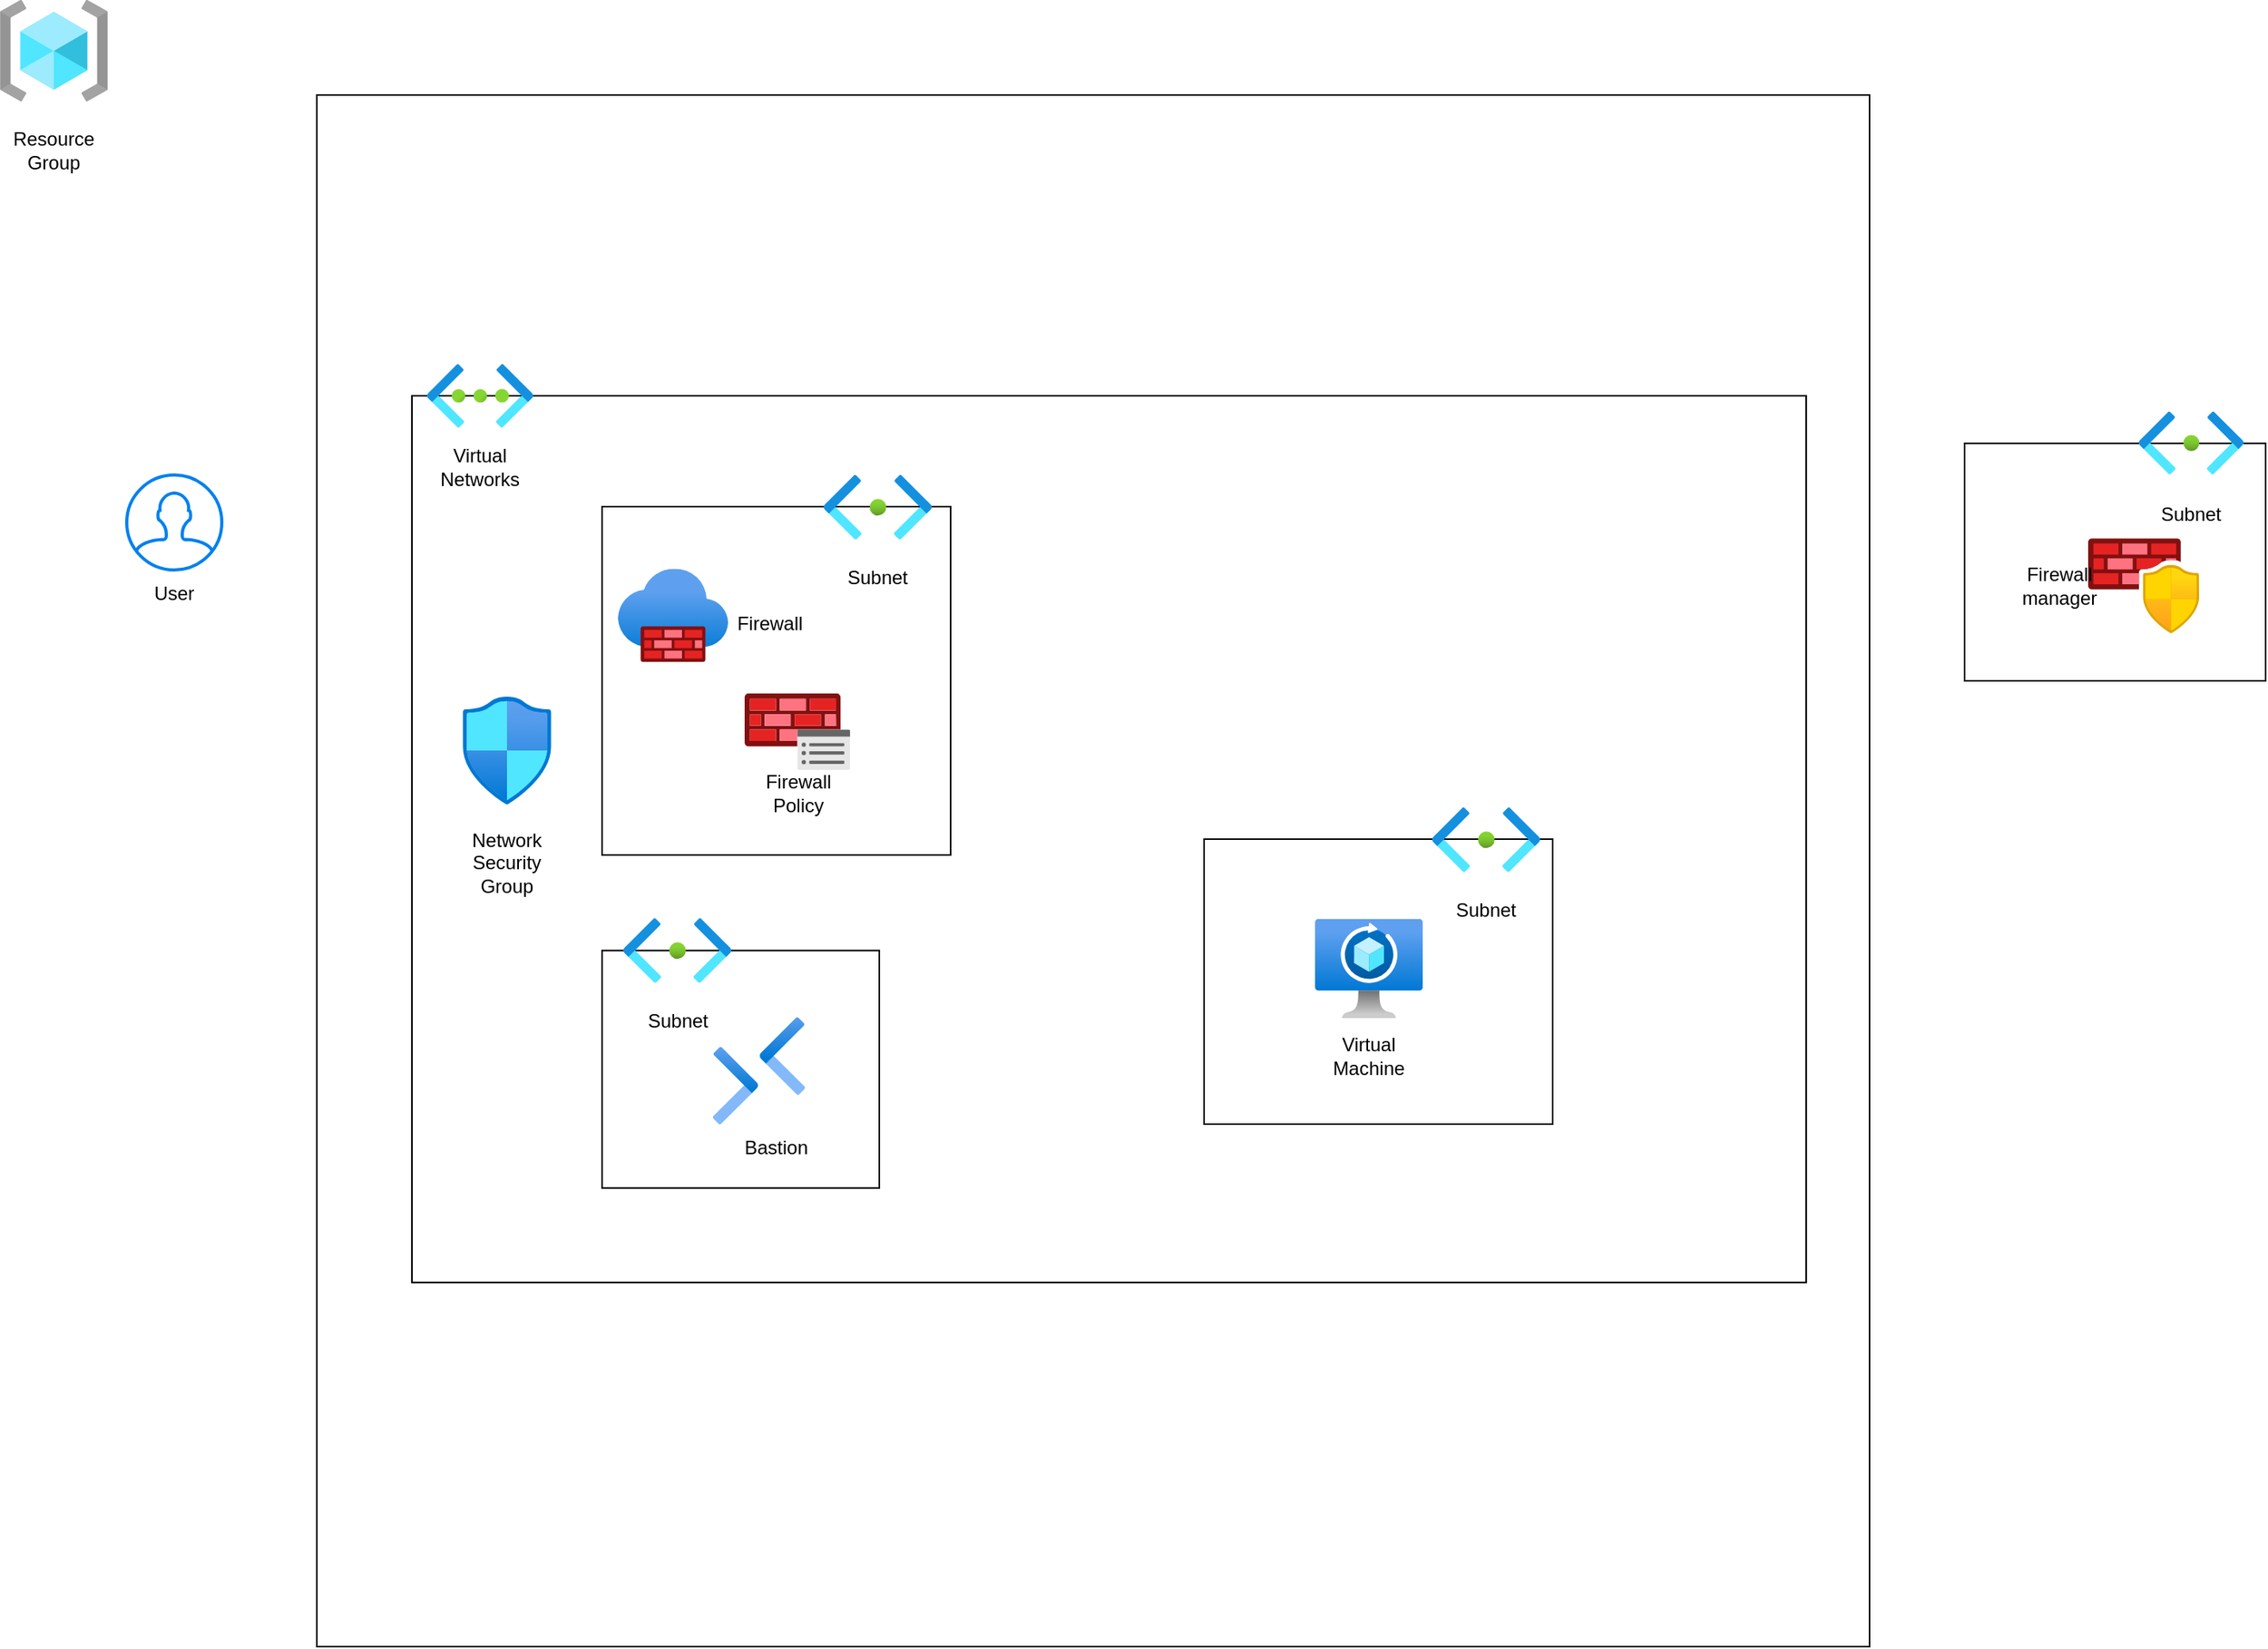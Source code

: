 <mxfile version="23.1.5" type="github">
  <diagram name="Page-1" id="rbhh-LLPLzyjg0o7bcGs">
    <mxGraphModel dx="2229" dy="1652" grid="1" gridSize="10" guides="1" tooltips="1" connect="1" arrows="1" fold="1" page="1" pageScale="1" pageWidth="850" pageHeight="1100" math="0" shadow="0">
      <root>
        <mxCell id="0" />
        <mxCell id="1" parent="0" />
        <mxCell id="xnxbj8NPCQGm7oIH2xkB-62" value="" style="rounded=0;whiteSpace=wrap;html=1;" vertex="1" parent="1">
          <mxGeometry x="1020" y="90" width="190" height="150" as="geometry" />
        </mxCell>
        <mxCell id="xnxbj8NPCQGm7oIH2xkB-47" value="" style="whiteSpace=wrap;html=1;aspect=fixed;" vertex="1" parent="1">
          <mxGeometry x="-20" y="-130" width="980" height="980" as="geometry" />
        </mxCell>
        <mxCell id="xnxbj8NPCQGm7oIH2xkB-36" value="" style="rounded=0;whiteSpace=wrap;html=1;" vertex="1" parent="1">
          <mxGeometry x="40" y="60" width="880" height="560" as="geometry" />
        </mxCell>
        <mxCell id="xnxbj8NPCQGm7oIH2xkB-12" value="" style="group" vertex="1" connectable="0" parent="1">
          <mxGeometry x="49.5" y="40.0" width="67" height="79.64" as="geometry" />
        </mxCell>
        <mxCell id="xnxbj8NPCQGm7oIH2xkB-6" value="" style="image;aspect=fixed;html=1;points=[];align=center;fontSize=12;image=img/lib/azure2/networking/Virtual_Networks.svg;" vertex="1" parent="xnxbj8NPCQGm7oIH2xkB-12">
          <mxGeometry width="67" height="40" as="geometry" />
        </mxCell>
        <mxCell id="xnxbj8NPCQGm7oIH2xkB-11" value="Virtual Networks" style="text;strokeColor=none;align=center;fillColor=none;html=1;verticalAlign=middle;whiteSpace=wrap;rounded=0;" vertex="1" parent="xnxbj8NPCQGm7oIH2xkB-12">
          <mxGeometry x="3.5" y="49.64" width="60" height="30" as="geometry" />
        </mxCell>
        <mxCell id="xnxbj8NPCQGm7oIH2xkB-26" value="" style="group" vertex="1" connectable="0" parent="1">
          <mxGeometry x="-220" y="-190" width="68" height="110" as="geometry" />
        </mxCell>
        <mxCell id="xnxbj8NPCQGm7oIH2xkB-9" value="" style="image;aspect=fixed;html=1;points=[];align=center;fontSize=12;image=img/lib/azure2/general/Resource_Groups.svg;" vertex="1" parent="xnxbj8NPCQGm7oIH2xkB-26">
          <mxGeometry width="68" height="64" as="geometry" />
        </mxCell>
        <mxCell id="xnxbj8NPCQGm7oIH2xkB-25" value="Resource Group" style="text;strokeColor=none;align=center;fillColor=none;html=1;verticalAlign=middle;whiteSpace=wrap;rounded=0;" vertex="1" parent="xnxbj8NPCQGm7oIH2xkB-26">
          <mxGeometry x="4" y="80" width="60" height="30" as="geometry" />
        </mxCell>
        <mxCell id="xnxbj8NPCQGm7oIH2xkB-27" value="" style="group" vertex="1" connectable="0" parent="1">
          <mxGeometry x="-140" y="110" width="60" height="90" as="geometry" />
        </mxCell>
        <mxCell id="xnxbj8NPCQGm7oIH2xkB-10" value="" style="html=1;verticalLabelPosition=bottom;align=center;labelBackgroundColor=#ffffff;verticalAlign=top;strokeWidth=2;strokeColor=#0080F0;shadow=0;dashed=0;shape=mxgraph.ios7.icons.user;container=0;" vertex="1" parent="xnxbj8NPCQGm7oIH2xkB-27">
          <mxGeometry width="60" height="60" as="geometry" />
        </mxCell>
        <mxCell id="xnxbj8NPCQGm7oIH2xkB-22" value="User" style="text;strokeColor=none;align=center;fillColor=none;html=1;verticalAlign=middle;whiteSpace=wrap;rounded=0;" vertex="1" parent="xnxbj8NPCQGm7oIH2xkB-27">
          <mxGeometry y="60" width="60" height="30" as="geometry" />
        </mxCell>
        <mxCell id="xnxbj8NPCQGm7oIH2xkB-33" value="" style="group" vertex="1" connectable="0" parent="1">
          <mxGeometry x="70" y="250.0" width="60" height="120" as="geometry" />
        </mxCell>
        <mxCell id="xnxbj8NPCQGm7oIH2xkB-5" value="" style="image;aspect=fixed;html=1;points=[];align=center;fontSize=12;image=img/lib/azure2/networking/Network_Security_Groups.svg;" vertex="1" parent="xnxbj8NPCQGm7oIH2xkB-33">
          <mxGeometry x="2" width="56.0" height="68" as="geometry" />
        </mxCell>
        <mxCell id="xnxbj8NPCQGm7oIH2xkB-32" value="Network Security Group" style="text;strokeColor=none;align=center;fillColor=none;html=1;verticalAlign=middle;whiteSpace=wrap;rounded=0;" vertex="1" parent="xnxbj8NPCQGm7oIH2xkB-33">
          <mxGeometry y="90" width="60" height="30" as="geometry" />
        </mxCell>
        <mxCell id="xnxbj8NPCQGm7oIH2xkB-54" value="" style="group" vertex="1" connectable="0" parent="1">
          <mxGeometry x="160" y="390" width="175" height="170.34" as="geometry" />
        </mxCell>
        <mxCell id="xnxbj8NPCQGm7oIH2xkB-42" value="" style="rounded=0;whiteSpace=wrap;html=1;" vertex="1" parent="xnxbj8NPCQGm7oIH2xkB-54">
          <mxGeometry y="20.34" width="175" height="150" as="geometry" />
        </mxCell>
        <mxCell id="xnxbj8NPCQGm7oIH2xkB-24" value="" style="group" vertex="1" connectable="0" parent="xnxbj8NPCQGm7oIH2xkB-54">
          <mxGeometry x="70" y="62.34" width="70" height="98" as="geometry" />
        </mxCell>
        <mxCell id="xnxbj8NPCQGm7oIH2xkB-2" value="" style="image;aspect=fixed;html=1;points=[];align=center;fontSize=12;image=img/lib/azure2/networking/Bastions.svg;" vertex="1" parent="xnxbj8NPCQGm7oIH2xkB-24">
          <mxGeometry width="58.0" height="68" as="geometry" />
        </mxCell>
        <mxCell id="xnxbj8NPCQGm7oIH2xkB-23" value="Bastion" style="text;strokeColor=none;align=center;fillColor=none;html=1;verticalAlign=middle;whiteSpace=wrap;rounded=0;" vertex="1" parent="xnxbj8NPCQGm7oIH2xkB-24">
          <mxGeometry x="10" y="68" width="60" height="30" as="geometry" />
        </mxCell>
        <mxCell id="xnxbj8NPCQGm7oIH2xkB-43" value="" style="group" vertex="1" connectable="0" parent="xnxbj8NPCQGm7oIH2xkB-54">
          <mxGeometry x="13.5" width="68" height="80" as="geometry" />
        </mxCell>
        <mxCell id="xnxbj8NPCQGm7oIH2xkB-44" value="" style="image;aspect=fixed;html=1;points=[];align=center;fontSize=12;image=img/lib/azure2/networking/Subnet.svg;" vertex="1" parent="xnxbj8NPCQGm7oIH2xkB-43">
          <mxGeometry width="68" height="40.72" as="geometry" />
        </mxCell>
        <mxCell id="xnxbj8NPCQGm7oIH2xkB-45" value="Subnet" style="text;strokeColor=none;align=center;fillColor=none;html=1;verticalAlign=middle;whiteSpace=wrap;rounded=0;" vertex="1" parent="xnxbj8NPCQGm7oIH2xkB-43">
          <mxGeometry x="4" y="50" width="60" height="30" as="geometry" />
        </mxCell>
        <mxCell id="xnxbj8NPCQGm7oIH2xkB-55" value="" style="group" vertex="1" connectable="0" parent="1">
          <mxGeometry x="1050" y="150" width="118" height="60" as="geometry" />
        </mxCell>
        <mxCell id="xnxbj8NPCQGm7oIH2xkB-39" value="" style="image;aspect=fixed;html=1;points=[];align=center;fontSize=12;image=img/lib/azure2/networking/Azure_Firewall_Manager.svg;" vertex="1" parent="xnxbj8NPCQGm7oIH2xkB-55">
          <mxGeometry x="48" width="70" height="60" as="geometry" />
        </mxCell>
        <mxCell id="xnxbj8NPCQGm7oIH2xkB-40" value="Firewall manager" style="text;strokeColor=none;align=center;fillColor=none;html=1;verticalAlign=middle;whiteSpace=wrap;rounded=0;" vertex="1" parent="xnxbj8NPCQGm7oIH2xkB-55">
          <mxGeometry y="15" width="60" height="30" as="geometry" />
        </mxCell>
        <mxCell id="xnxbj8NPCQGm7oIH2xkB-57" value="" style="group" vertex="1" connectable="0" parent="1">
          <mxGeometry x="160" y="110" width="237.66" height="260" as="geometry" />
        </mxCell>
        <mxCell id="xnxbj8NPCQGm7oIH2xkB-48" value="" style="whiteSpace=wrap;html=1;aspect=fixed;" vertex="1" parent="xnxbj8NPCQGm7oIH2xkB-57">
          <mxGeometry y="20" width="220" height="220" as="geometry" />
        </mxCell>
        <mxCell id="xnxbj8NPCQGm7oIH2xkB-49" value="" style="group" vertex="1" connectable="0" parent="xnxbj8NPCQGm7oIH2xkB-57">
          <mxGeometry x="10" y="24.83" width="227.66" height="235.17" as="geometry" />
        </mxCell>
        <mxCell id="xnxbj8NPCQGm7oIH2xkB-17" value="" style="group" vertex="1" connectable="0" parent="xnxbj8NPCQGm7oIH2xkB-49">
          <mxGeometry x="5.5" y="5.066" width="222.16" height="186.176" as="geometry" />
        </mxCell>
        <mxCell id="xnxbj8NPCQGm7oIH2xkB-16" value="Firewall" style="text;strokeColor=none;align=center;fillColor=none;html=1;verticalAlign=middle;whiteSpace=wrap;rounded=0;" vertex="1" parent="xnxbj8NPCQGm7oIH2xkB-17">
          <mxGeometry x="60.0" y="48.994" width="60.0" height="29.396" as="geometry" />
        </mxCell>
        <mxCell id="xnxbj8NPCQGm7oIH2xkB-3" value="" style="image;aspect=fixed;html=1;points=[];align=center;fontSize=12;image=img/lib/azure2/networking/Firewalls.svg;" vertex="1" parent="xnxbj8NPCQGm7oIH2xkB-49">
          <mxGeometry y="34.462" width="69.571" height="58.792" as="geometry" />
        </mxCell>
        <mxCell id="xnxbj8NPCQGm7oIH2xkB-4" value="" style="image;aspect=fixed;html=1;points=[];align=center;fontSize=12;image=img/lib/azure2/networking/Azure_Firewall_Policy.svg;" vertex="1" parent="xnxbj8NPCQGm7oIH2xkB-49">
          <mxGeometry x="80.0" y="113.185" width="66.632" height="48.327" as="geometry" />
        </mxCell>
        <mxCell id="xnxbj8NPCQGm7oIH2xkB-15" value="Firewall Policy" style="text;strokeColor=none;align=center;fillColor=none;html=1;verticalAlign=middle;whiteSpace=wrap;rounded=0;" vertex="1" parent="xnxbj8NPCQGm7oIH2xkB-49">
          <mxGeometry x="84.0" y="161.513" width="60.0" height="29.396" as="geometry" />
        </mxCell>
        <mxCell id="xnxbj8NPCQGm7oIH2xkB-51" value="" style="group" vertex="1" connectable="0" parent="xnxbj8NPCQGm7oIH2xkB-57">
          <mxGeometry x="140" width="68" height="80" as="geometry" />
        </mxCell>
        <mxCell id="xnxbj8NPCQGm7oIH2xkB-52" value="" style="image;aspect=fixed;html=1;points=[];align=center;fontSize=12;image=img/lib/azure2/networking/Subnet.svg;" vertex="1" parent="xnxbj8NPCQGm7oIH2xkB-51">
          <mxGeometry width="68" height="40.72" as="geometry" />
        </mxCell>
        <mxCell id="xnxbj8NPCQGm7oIH2xkB-53" value="Subnet" style="text;strokeColor=none;align=center;fillColor=none;html=1;verticalAlign=middle;whiteSpace=wrap;rounded=0;" vertex="1" parent="xnxbj8NPCQGm7oIH2xkB-51">
          <mxGeometry x="4" y="50" width="60" height="30" as="geometry" />
        </mxCell>
        <mxCell id="xnxbj8NPCQGm7oIH2xkB-58" value="" style="group" vertex="1" connectable="0" parent="1">
          <mxGeometry x="540" y="320" width="220" height="200" as="geometry" />
        </mxCell>
        <mxCell id="xnxbj8NPCQGm7oIH2xkB-37" value="" style="rounded=0;whiteSpace=wrap;html=1;" vertex="1" parent="xnxbj8NPCQGm7oIH2xkB-58">
          <mxGeometry y="20" width="220" height="180" as="geometry" />
        </mxCell>
        <mxCell id="xnxbj8NPCQGm7oIH2xkB-14" value="" style="group" vertex="1" connectable="0" parent="xnxbj8NPCQGm7oIH2xkB-58">
          <mxGeometry x="144" width="68" height="80" as="geometry" />
        </mxCell>
        <mxCell id="xnxbj8NPCQGm7oIH2xkB-7" value="" style="image;aspect=fixed;html=1;points=[];align=center;fontSize=12;image=img/lib/azure2/networking/Subnet.svg;" vertex="1" parent="xnxbj8NPCQGm7oIH2xkB-14">
          <mxGeometry width="68" height="40.72" as="geometry" />
        </mxCell>
        <mxCell id="xnxbj8NPCQGm7oIH2xkB-13" value="Subnet" style="text;strokeColor=none;align=center;fillColor=none;html=1;verticalAlign=middle;whiteSpace=wrap;rounded=0;" vertex="1" parent="xnxbj8NPCQGm7oIH2xkB-14">
          <mxGeometry x="4" y="50" width="60" height="30" as="geometry" />
        </mxCell>
        <mxCell id="xnxbj8NPCQGm7oIH2xkB-31" value="" style="group" vertex="1" connectable="0" parent="xnxbj8NPCQGm7oIH2xkB-58">
          <mxGeometry x="70" y="70.34" width="68" height="102" as="geometry" />
        </mxCell>
        <mxCell id="xnxbj8NPCQGm7oIH2xkB-8" value="" style="image;aspect=fixed;html=1;points=[];align=center;fontSize=12;image=img/lib/azure2/networking/Spot_VM.svg;" vertex="1" parent="xnxbj8NPCQGm7oIH2xkB-31">
          <mxGeometry width="68" height="62.8" as="geometry" />
        </mxCell>
        <mxCell id="xnxbj8NPCQGm7oIH2xkB-30" value="Virtual Machine" style="text;strokeColor=none;align=center;fillColor=none;html=1;verticalAlign=middle;whiteSpace=wrap;rounded=0;" vertex="1" parent="xnxbj8NPCQGm7oIH2xkB-31">
          <mxGeometry x="4" y="72" width="60" height="30" as="geometry" />
        </mxCell>
        <mxCell id="xnxbj8NPCQGm7oIH2xkB-65" value="" style="group" vertex="1" connectable="0" parent="1">
          <mxGeometry x="1130" y="70" width="66" height="80" as="geometry" />
        </mxCell>
        <mxCell id="xnxbj8NPCQGm7oIH2xkB-66" value="" style="image;aspect=fixed;html=1;points=[];align=center;fontSize=12;image=img/lib/azure2/networking/Subnet.svg;" vertex="1" parent="xnxbj8NPCQGm7oIH2xkB-65">
          <mxGeometry width="66" height="39.522" as="geometry" />
        </mxCell>
        <mxCell id="xnxbj8NPCQGm7oIH2xkB-67" value="Subnet" style="text;strokeColor=none;align=center;fillColor=none;html=1;verticalAlign=middle;whiteSpace=wrap;rounded=0;" vertex="1" parent="xnxbj8NPCQGm7oIH2xkB-65">
          <mxGeometry x="3.882" y="50" width="58.235" height="30" as="geometry" />
        </mxCell>
      </root>
    </mxGraphModel>
  </diagram>
</mxfile>
